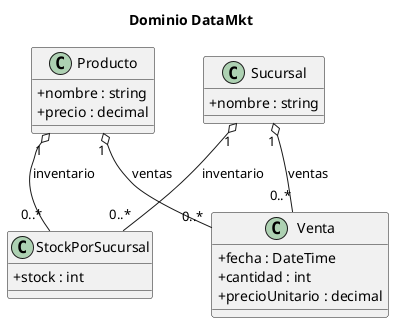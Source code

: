 @startuml
skinparam classAttributeIconSize 0
title Dominio DataMkt

class Producto {
  +nombre : string
  +precio : decimal
}

class Sucursal {
  +nombre : string
}

class StockPorSucursal {
  +stock : int
}

class Venta {
  +fecha : DateTime
  +cantidad : int
  +precioUnitario : decimal
}

Producto  "1" o-- "0..*" StockPorSucursal : inventario
Sucursal  "1" o-- "0..*" StockPorSucursal : inventario

Producto  "1" o-- "0..*" Venta            : ventas
Sucursal  "1" o-- "0..*" Venta            : ventas
@enduml